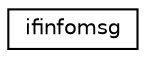 digraph G
{
  edge [fontname="Helvetica",fontsize="10",labelfontname="Helvetica",labelfontsize="10"];
  node [fontname="Helvetica",fontsize="10",shape=record];
  rankdir="LR";
  Node1 [label="ifinfomsg",height=0.2,width=0.4,color="black", fillcolor="white", style="filled",URL="$structifinfomsg.html"];
}
